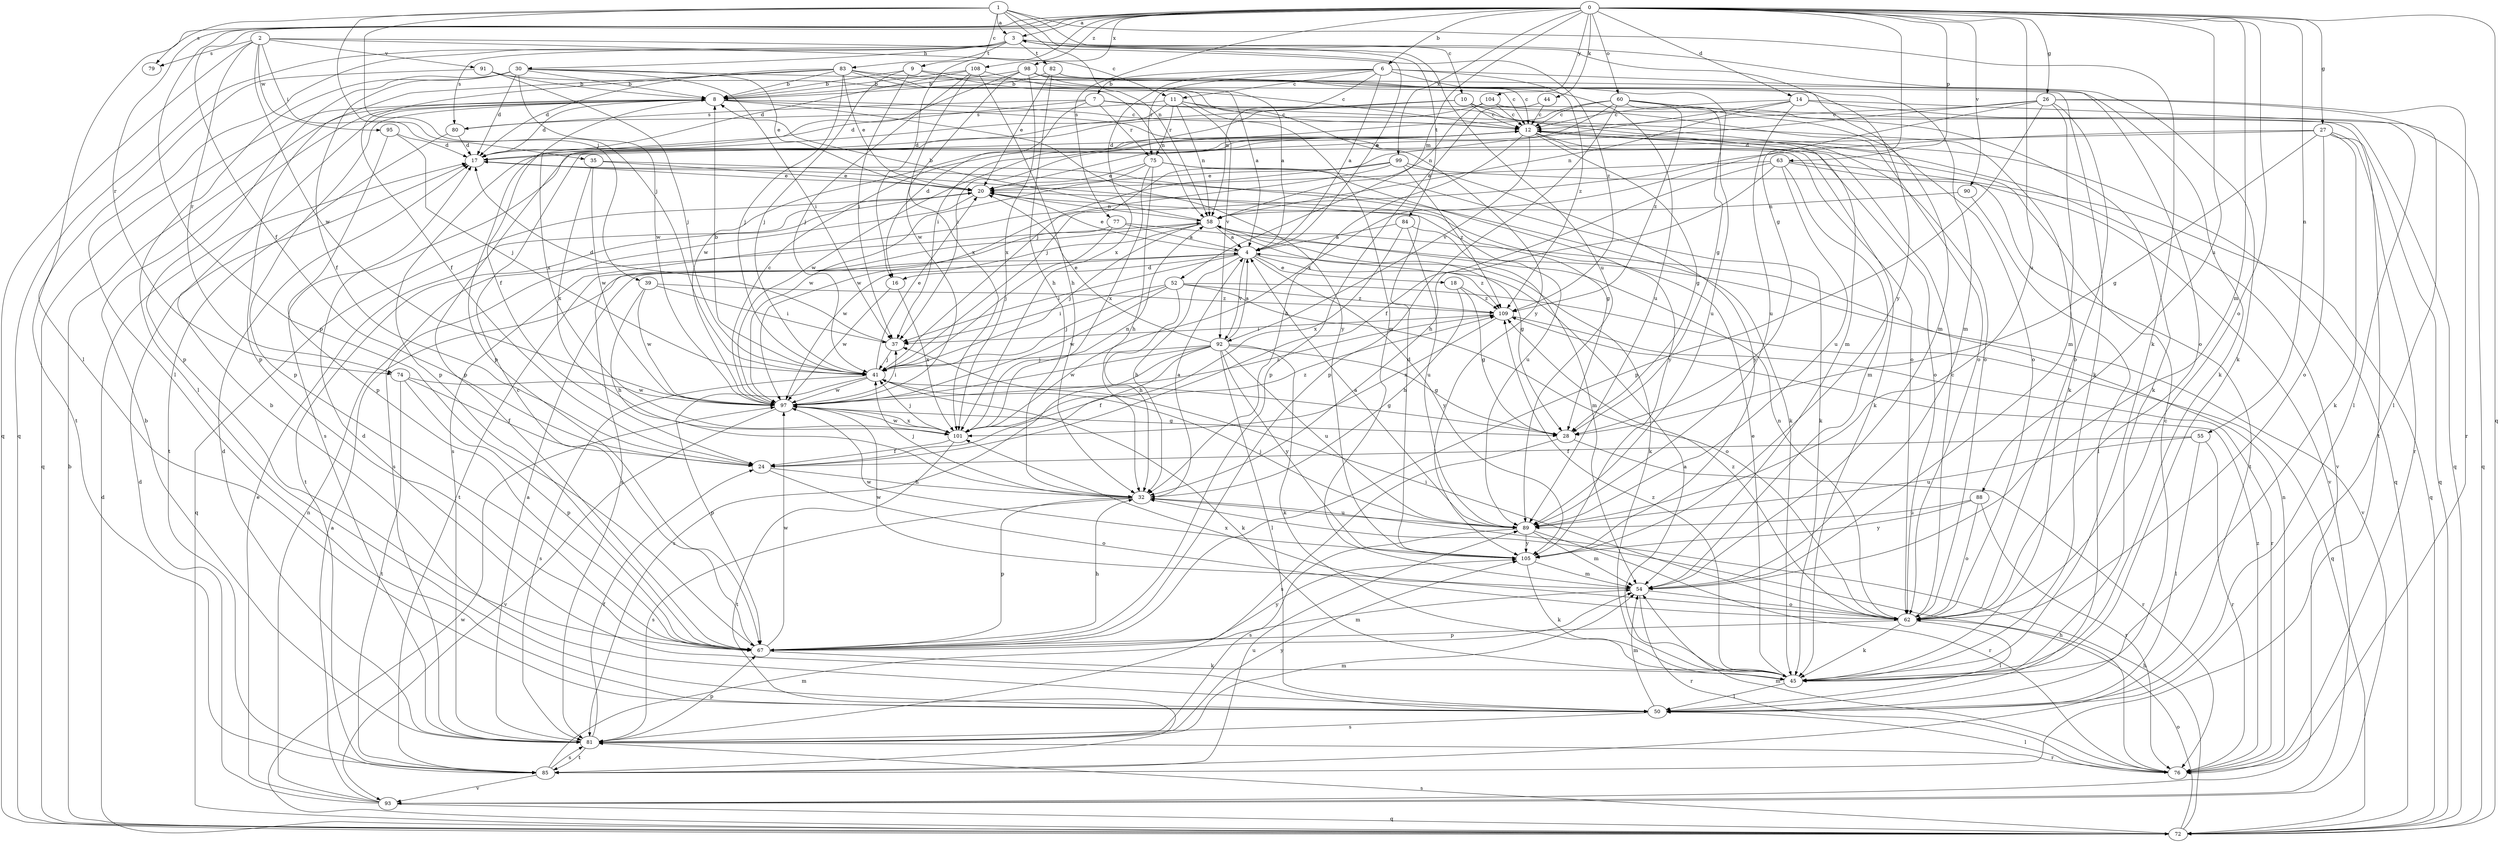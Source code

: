 strict digraph  {
0;
1;
2;
3;
4;
6;
7;
8;
9;
10;
11;
12;
14;
16;
17;
18;
20;
24;
26;
27;
28;
30;
32;
35;
37;
39;
41;
44;
45;
50;
52;
54;
55;
58;
60;
62;
63;
67;
72;
74;
75;
76;
77;
79;
80;
81;
82;
83;
84;
85;
88;
89;
90;
91;
92;
93;
95;
97;
98;
99;
101;
104;
105;
108;
109;
0 -> 3  [label=a];
0 -> 6  [label=b];
0 -> 14  [label=d];
0 -> 16  [label=d];
0 -> 24  [label=f];
0 -> 26  [label=g];
0 -> 27  [label=g];
0 -> 28  [label=g];
0 -> 44  [label=k];
0 -> 50  [label=l];
0 -> 52  [label=m];
0 -> 54  [label=m];
0 -> 55  [label=n];
0 -> 60  [label=o];
0 -> 62  [label=o];
0 -> 63  [label=p];
0 -> 67  [label=p];
0 -> 72  [label=q];
0 -> 74  [label=r];
0 -> 77  [label=s];
0 -> 88  [label=u];
0 -> 89  [label=u];
0 -> 90  [label=v];
0 -> 98  [label=x];
0 -> 99  [label=x];
0 -> 104  [label=y];
0 -> 108  [label=z];
1 -> 3  [label=a];
1 -> 9  [label=c];
1 -> 10  [label=c];
1 -> 39  [label=j];
1 -> 41  [label=j];
1 -> 45  [label=k];
1 -> 58  [label=n];
1 -> 79  [label=s];
1 -> 89  [label=u];
2 -> 11  [label=c];
2 -> 35  [label=i];
2 -> 72  [label=q];
2 -> 74  [label=r];
2 -> 79  [label=s];
2 -> 91  [label=v];
2 -> 95  [label=w];
2 -> 97  [label=w];
2 -> 109  [label=z];
3 -> 30  [label=h];
3 -> 45  [label=k];
3 -> 50  [label=l];
3 -> 72  [label=q];
3 -> 80  [label=s];
3 -> 82  [label=t];
3 -> 83  [label=t];
3 -> 84  [label=t];
3 -> 105  [label=y];
4 -> 3  [label=a];
4 -> 16  [label=d];
4 -> 18  [label=e];
4 -> 20  [label=e];
4 -> 32  [label=h];
4 -> 37  [label=i];
4 -> 92  [label=v];
4 -> 105  [label=y];
4 -> 109  [label=z];
6 -> 4  [label=a];
6 -> 7  [label=b];
6 -> 11  [label=c];
6 -> 12  [label=c];
6 -> 58  [label=n];
6 -> 62  [label=o];
6 -> 75  [label=r];
6 -> 101  [label=x];
6 -> 109  [label=z];
7 -> 16  [label=d];
7 -> 17  [label=d];
7 -> 45  [label=k];
7 -> 75  [label=r];
7 -> 80  [label=s];
7 -> 85  [label=t];
8 -> 12  [label=c];
8 -> 17  [label=d];
8 -> 24  [label=f];
8 -> 62  [label=o];
8 -> 67  [label=p];
8 -> 72  [label=q];
8 -> 105  [label=y];
9 -> 8  [label=b];
9 -> 12  [label=c];
9 -> 37  [label=i];
9 -> 41  [label=j];
9 -> 45  [label=k];
10 -> 12  [label=c];
10 -> 54  [label=m];
10 -> 62  [label=o];
10 -> 97  [label=w];
10 -> 101  [label=x];
11 -> 12  [label=c];
11 -> 58  [label=n];
11 -> 62  [label=o];
11 -> 67  [label=p];
11 -> 75  [label=r];
11 -> 80  [label=s];
11 -> 92  [label=v];
12 -> 17  [label=d];
12 -> 28  [label=g];
12 -> 32  [label=h];
12 -> 45  [label=k];
12 -> 62  [label=o];
12 -> 72  [label=q];
12 -> 81  [label=s];
12 -> 92  [label=v];
12 -> 93  [label=v];
12 -> 97  [label=w];
14 -> 12  [label=c];
14 -> 37  [label=i];
14 -> 50  [label=l];
14 -> 58  [label=n];
14 -> 72  [label=q];
14 -> 89  [label=u];
16 -> 97  [label=w];
16 -> 101  [label=x];
17 -> 20  [label=e];
17 -> 45  [label=k];
18 -> 28  [label=g];
18 -> 32  [label=h];
18 -> 109  [label=z];
20 -> 58  [label=n];
20 -> 72  [label=q];
20 -> 81  [label=s];
20 -> 85  [label=t];
20 -> 89  [label=u];
24 -> 32  [label=h];
24 -> 62  [label=o];
26 -> 12  [label=c];
26 -> 20  [label=e];
26 -> 50  [label=l];
26 -> 54  [label=m];
26 -> 62  [label=o];
26 -> 67  [label=p];
26 -> 76  [label=r];
26 -> 101  [label=x];
27 -> 17  [label=d];
27 -> 28  [label=g];
27 -> 41  [label=j];
27 -> 45  [label=k];
27 -> 62  [label=o];
27 -> 72  [label=q];
27 -> 76  [label=r];
28 -> 76  [label=r];
28 -> 81  [label=s];
30 -> 8  [label=b];
30 -> 12  [label=c];
30 -> 17  [label=d];
30 -> 20  [label=e];
30 -> 24  [label=f];
30 -> 37  [label=i];
30 -> 50  [label=l];
30 -> 67  [label=p];
30 -> 97  [label=w];
32 -> 4  [label=a];
32 -> 41  [label=j];
32 -> 67  [label=p];
32 -> 81  [label=s];
32 -> 89  [label=u];
35 -> 20  [label=e];
35 -> 28  [label=g];
35 -> 97  [label=w];
35 -> 101  [label=x];
37 -> 17  [label=d];
37 -> 41  [label=j];
39 -> 32  [label=h];
39 -> 37  [label=i];
39 -> 97  [label=w];
39 -> 109  [label=z];
41 -> 8  [label=b];
41 -> 20  [label=e];
41 -> 28  [label=g];
41 -> 45  [label=k];
41 -> 67  [label=p];
41 -> 81  [label=s];
41 -> 97  [label=w];
44 -> 12  [label=c];
44 -> 67  [label=p];
45 -> 4  [label=a];
45 -> 20  [label=e];
45 -> 50  [label=l];
45 -> 109  [label=z];
50 -> 8  [label=b];
50 -> 12  [label=c];
50 -> 17  [label=d];
50 -> 54  [label=m];
50 -> 81  [label=s];
52 -> 32  [label=h];
52 -> 37  [label=i];
52 -> 41  [label=j];
52 -> 62  [label=o];
52 -> 72  [label=q];
52 -> 97  [label=w];
52 -> 109  [label=z];
54 -> 62  [label=o];
54 -> 76  [label=r];
54 -> 97  [label=w];
55 -> 24  [label=f];
55 -> 50  [label=l];
55 -> 76  [label=r];
55 -> 89  [label=u];
58 -> 4  [label=a];
58 -> 8  [label=b];
58 -> 28  [label=g];
58 -> 41  [label=j];
58 -> 45  [label=k];
58 -> 85  [label=t];
58 -> 97  [label=w];
60 -> 12  [label=c];
60 -> 37  [label=i];
60 -> 41  [label=j];
60 -> 45  [label=k];
60 -> 62  [label=o];
60 -> 67  [label=p];
60 -> 89  [label=u];
60 -> 109  [label=z];
62 -> 12  [label=c];
62 -> 37  [label=i];
62 -> 45  [label=k];
62 -> 50  [label=l];
62 -> 58  [label=n];
62 -> 67  [label=p];
62 -> 101  [label=x];
62 -> 109  [label=z];
63 -> 20  [label=e];
63 -> 24  [label=f];
63 -> 32  [label=h];
63 -> 54  [label=m];
63 -> 72  [label=q];
63 -> 85  [label=t];
63 -> 89  [label=u];
67 -> 12  [label=c];
67 -> 32  [label=h];
67 -> 45  [label=k];
67 -> 54  [label=m];
67 -> 97  [label=w];
67 -> 105  [label=y];
72 -> 8  [label=b];
72 -> 17  [label=d];
72 -> 32  [label=h];
72 -> 62  [label=o];
72 -> 81  [label=s];
72 -> 97  [label=w];
74 -> 24  [label=f];
74 -> 67  [label=p];
74 -> 85  [label=t];
74 -> 97  [label=w];
75 -> 20  [label=e];
75 -> 32  [label=h];
75 -> 45  [label=k];
75 -> 97  [label=w];
75 -> 101  [label=x];
75 -> 105  [label=y];
76 -> 32  [label=h];
76 -> 50  [label=l];
76 -> 54  [label=m];
76 -> 58  [label=n];
76 -> 109  [label=z];
77 -> 4  [label=a];
77 -> 41  [label=j];
77 -> 81  [label=s];
77 -> 93  [label=v];
80 -> 17  [label=d];
80 -> 85  [label=t];
81 -> 4  [label=a];
81 -> 8  [label=b];
81 -> 17  [label=d];
81 -> 24  [label=f];
81 -> 54  [label=m];
81 -> 67  [label=p];
81 -> 76  [label=r];
81 -> 85  [label=t];
81 -> 105  [label=y];
82 -> 8  [label=b];
82 -> 20  [label=e];
82 -> 32  [label=h];
82 -> 54  [label=m];
82 -> 89  [label=u];
83 -> 8  [label=b];
83 -> 17  [label=d];
83 -> 20  [label=e];
83 -> 24  [label=f];
83 -> 41  [label=j];
83 -> 54  [label=m];
83 -> 58  [label=n];
83 -> 67  [label=p];
83 -> 105  [label=y];
84 -> 4  [label=a];
84 -> 54  [label=m];
84 -> 89  [label=u];
84 -> 101  [label=x];
85 -> 54  [label=m];
85 -> 81  [label=s];
85 -> 89  [label=u];
85 -> 93  [label=v];
88 -> 62  [label=o];
88 -> 76  [label=r];
88 -> 89  [label=u];
88 -> 105  [label=y];
89 -> 4  [label=a];
89 -> 41  [label=j];
89 -> 54  [label=m];
89 -> 76  [label=r];
89 -> 81  [label=s];
89 -> 105  [label=y];
90 -> 50  [label=l];
90 -> 58  [label=n];
91 -> 8  [label=b];
91 -> 41  [label=j];
91 -> 54  [label=m];
91 -> 85  [label=t];
92 -> 4  [label=a];
92 -> 20  [label=e];
92 -> 24  [label=f];
92 -> 28  [label=g];
92 -> 41  [label=j];
92 -> 45  [label=k];
92 -> 50  [label=l];
92 -> 81  [label=s];
92 -> 89  [label=u];
92 -> 97  [label=w];
92 -> 105  [label=y];
93 -> 4  [label=a];
93 -> 17  [label=d];
93 -> 20  [label=e];
93 -> 58  [label=n];
93 -> 72  [label=q];
95 -> 17  [label=d];
95 -> 41  [label=j];
95 -> 67  [label=p];
97 -> 12  [label=c];
97 -> 28  [label=g];
97 -> 37  [label=i];
97 -> 93  [label=v];
97 -> 101  [label=x];
97 -> 109  [label=z];
98 -> 4  [label=a];
98 -> 8  [label=b];
98 -> 28  [label=g];
98 -> 45  [label=k];
98 -> 67  [label=p];
98 -> 97  [label=w];
98 -> 101  [label=x];
99 -> 20  [label=e];
99 -> 81  [label=s];
99 -> 93  [label=v];
99 -> 97  [label=w];
99 -> 105  [label=y];
99 -> 109  [label=z];
101 -> 24  [label=f];
101 -> 41  [label=j];
101 -> 58  [label=n];
101 -> 85  [label=t];
101 -> 97  [label=w];
101 -> 109  [label=z];
104 -> 12  [label=c];
104 -> 58  [label=n];
104 -> 67  [label=p];
104 -> 72  [label=q];
105 -> 17  [label=d];
105 -> 45  [label=k];
105 -> 54  [label=m];
105 -> 97  [label=w];
108 -> 4  [label=a];
108 -> 8  [label=b];
108 -> 17  [label=d];
108 -> 32  [label=h];
108 -> 41  [label=j];
108 -> 101  [label=x];
109 -> 37  [label=i];
109 -> 76  [label=r];
109 -> 101  [label=x];
}
